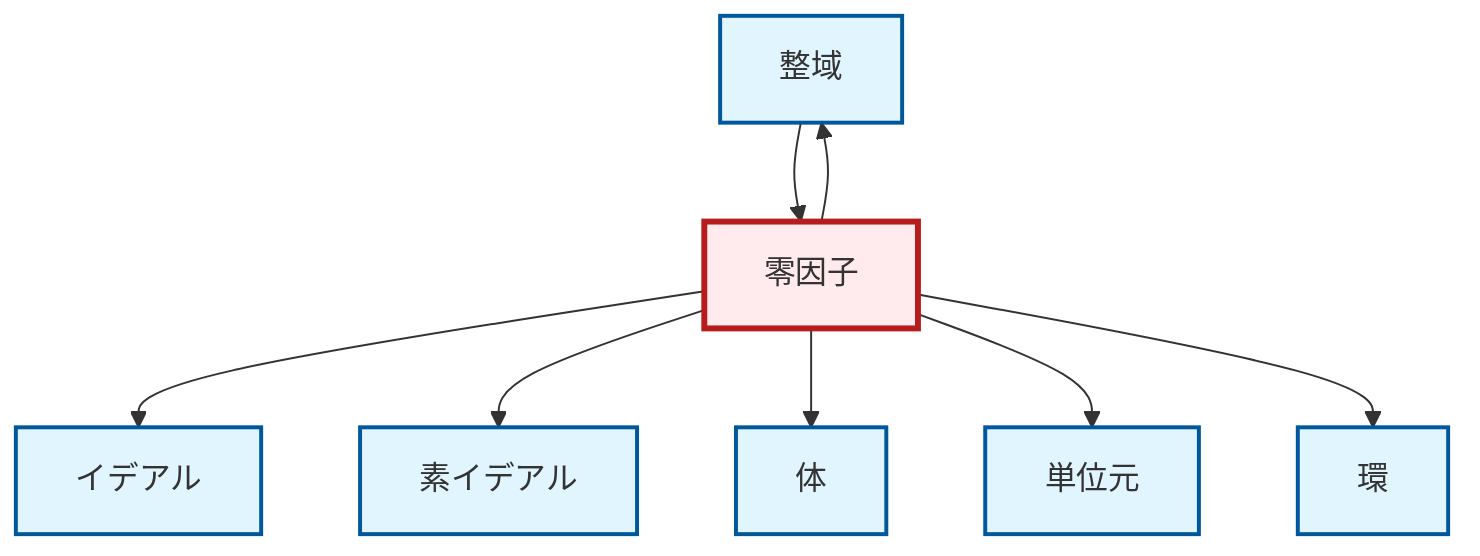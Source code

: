 graph TD
    classDef definition fill:#e1f5fe,stroke:#01579b,stroke-width:2px
    classDef theorem fill:#f3e5f5,stroke:#4a148c,stroke-width:2px
    classDef axiom fill:#fff3e0,stroke:#e65100,stroke-width:2px
    classDef example fill:#e8f5e9,stroke:#1b5e20,stroke-width:2px
    classDef current fill:#ffebee,stroke:#b71c1c,stroke-width:3px
    def-ideal["イデアル"]:::definition
    def-ring["環"]:::definition
    def-prime-ideal["素イデアル"]:::definition
    def-integral-domain["整域"]:::definition
    def-identity-element["単位元"]:::definition
    def-zero-divisor["零因子"]:::definition
    def-field["体"]:::definition
    def-zero-divisor --> def-integral-domain
    def-zero-divisor --> def-ideal
    def-zero-divisor --> def-prime-ideal
    def-zero-divisor --> def-field
    def-integral-domain --> def-zero-divisor
    def-zero-divisor --> def-identity-element
    def-zero-divisor --> def-ring
    class def-zero-divisor current